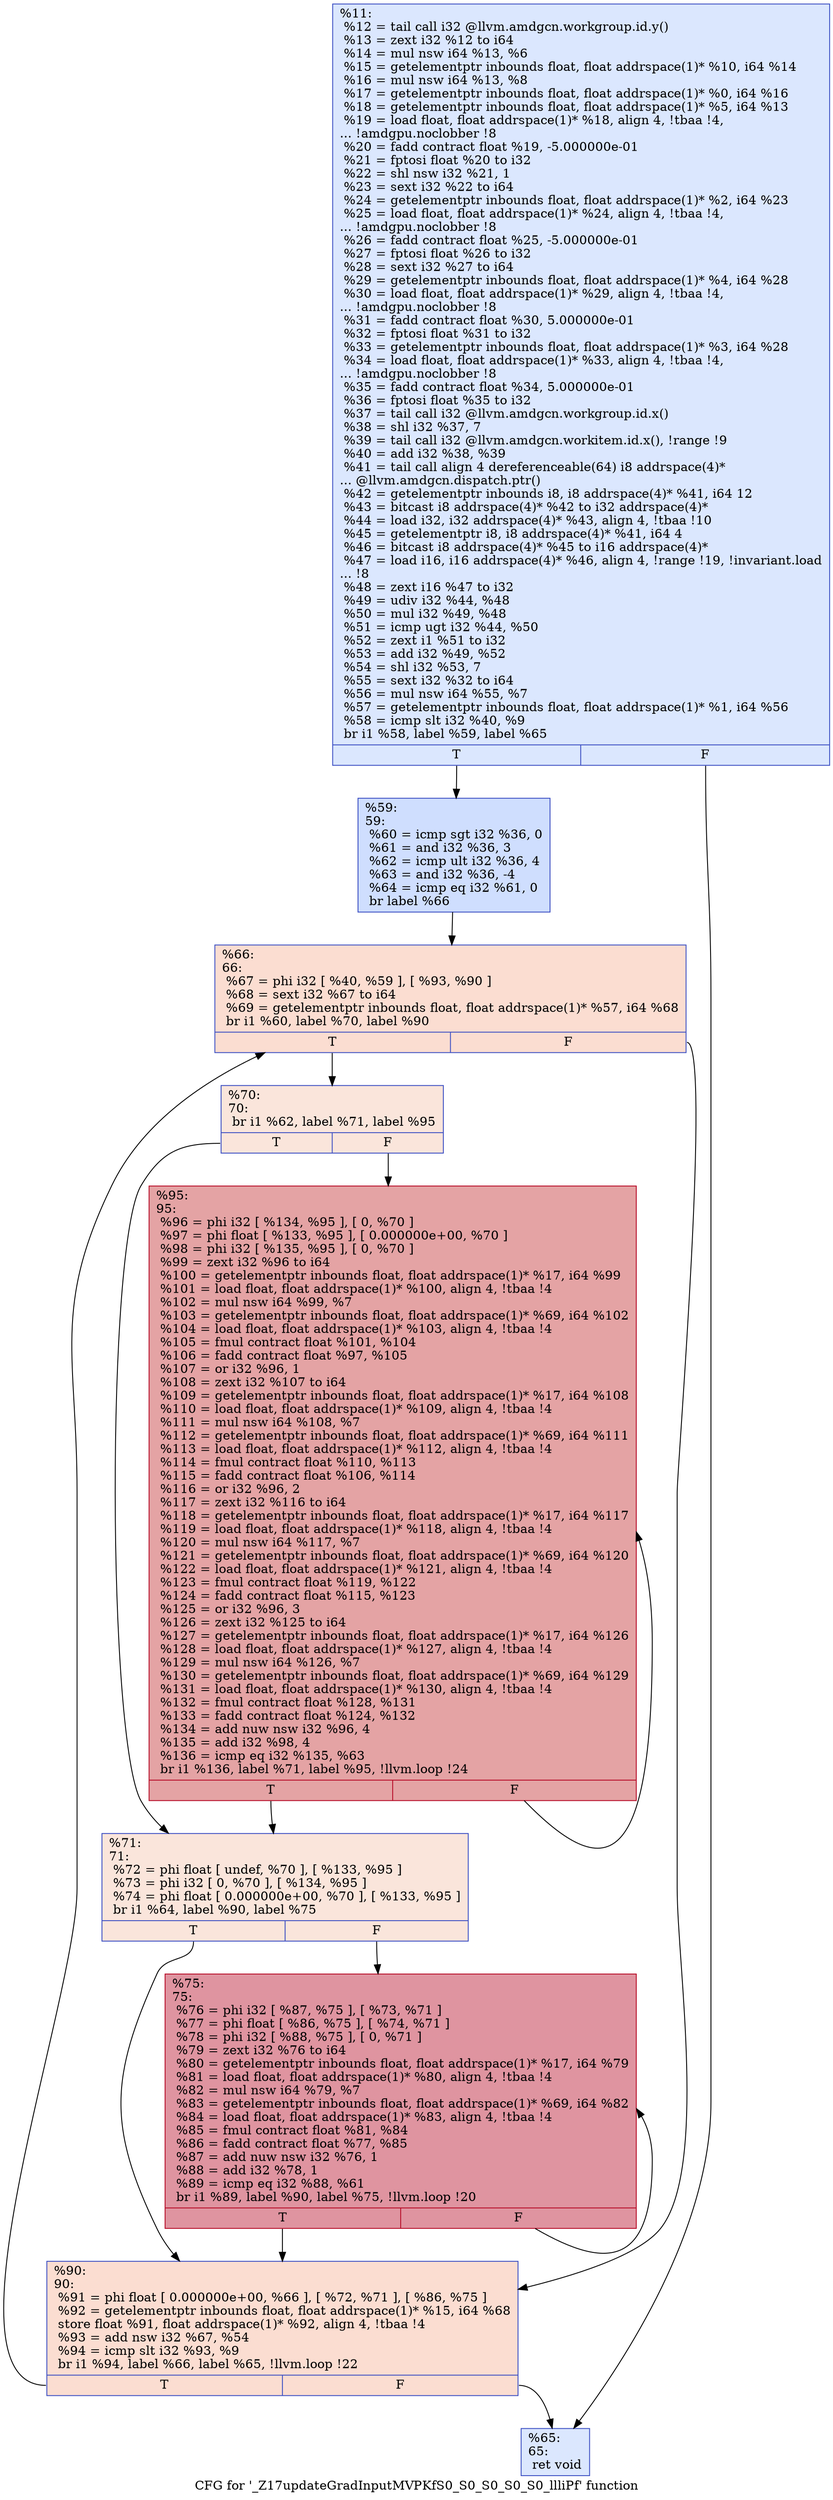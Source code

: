 digraph "CFG for '_Z17updateGradInputMVPKfS0_S0_S0_S0_S0_llliPf' function" {
	label="CFG for '_Z17updateGradInputMVPKfS0_S0_S0_S0_S0_llliPf' function";

	Node0x5a77ed0 [shape=record,color="#3d50c3ff", style=filled, fillcolor="#aec9fc70",label="{%11:\l  %12 = tail call i32 @llvm.amdgcn.workgroup.id.y()\l  %13 = zext i32 %12 to i64\l  %14 = mul nsw i64 %13, %6\l  %15 = getelementptr inbounds float, float addrspace(1)* %10, i64 %14\l  %16 = mul nsw i64 %13, %8\l  %17 = getelementptr inbounds float, float addrspace(1)* %0, i64 %16\l  %18 = getelementptr inbounds float, float addrspace(1)* %5, i64 %13\l  %19 = load float, float addrspace(1)* %18, align 4, !tbaa !4,\l... !amdgpu.noclobber !8\l  %20 = fadd contract float %19, -5.000000e-01\l  %21 = fptosi float %20 to i32\l  %22 = shl nsw i32 %21, 1\l  %23 = sext i32 %22 to i64\l  %24 = getelementptr inbounds float, float addrspace(1)* %2, i64 %23\l  %25 = load float, float addrspace(1)* %24, align 4, !tbaa !4,\l... !amdgpu.noclobber !8\l  %26 = fadd contract float %25, -5.000000e-01\l  %27 = fptosi float %26 to i32\l  %28 = sext i32 %27 to i64\l  %29 = getelementptr inbounds float, float addrspace(1)* %4, i64 %28\l  %30 = load float, float addrspace(1)* %29, align 4, !tbaa !4,\l... !amdgpu.noclobber !8\l  %31 = fadd contract float %30, 5.000000e-01\l  %32 = fptosi float %31 to i32\l  %33 = getelementptr inbounds float, float addrspace(1)* %3, i64 %28\l  %34 = load float, float addrspace(1)* %33, align 4, !tbaa !4,\l... !amdgpu.noclobber !8\l  %35 = fadd contract float %34, 5.000000e-01\l  %36 = fptosi float %35 to i32\l  %37 = tail call i32 @llvm.amdgcn.workgroup.id.x()\l  %38 = shl i32 %37, 7\l  %39 = tail call i32 @llvm.amdgcn.workitem.id.x(), !range !9\l  %40 = add i32 %38, %39\l  %41 = tail call align 4 dereferenceable(64) i8 addrspace(4)*\l... @llvm.amdgcn.dispatch.ptr()\l  %42 = getelementptr inbounds i8, i8 addrspace(4)* %41, i64 12\l  %43 = bitcast i8 addrspace(4)* %42 to i32 addrspace(4)*\l  %44 = load i32, i32 addrspace(4)* %43, align 4, !tbaa !10\l  %45 = getelementptr i8, i8 addrspace(4)* %41, i64 4\l  %46 = bitcast i8 addrspace(4)* %45 to i16 addrspace(4)*\l  %47 = load i16, i16 addrspace(4)* %46, align 4, !range !19, !invariant.load\l... !8\l  %48 = zext i16 %47 to i32\l  %49 = udiv i32 %44, %48\l  %50 = mul i32 %49, %48\l  %51 = icmp ugt i32 %44, %50\l  %52 = zext i1 %51 to i32\l  %53 = add i32 %49, %52\l  %54 = shl i32 %53, 7\l  %55 = sext i32 %32 to i64\l  %56 = mul nsw i64 %55, %7\l  %57 = getelementptr inbounds float, float addrspace(1)* %1, i64 %56\l  %58 = icmp slt i32 %40, %9\l  br i1 %58, label %59, label %65\l|{<s0>T|<s1>F}}"];
	Node0x5a77ed0:s0 -> Node0x5a7db20;
	Node0x5a77ed0:s1 -> Node0x5a7dbb0;
	Node0x5a7db20 [shape=record,color="#3d50c3ff", style=filled, fillcolor="#93b5fe70",label="{%59:\l59:                                               \l  %60 = icmp sgt i32 %36, 0\l  %61 = and i32 %36, 3\l  %62 = icmp ult i32 %36, 4\l  %63 = and i32 %36, -4\l  %64 = icmp eq i32 %61, 0\l  br label %66\l}"];
	Node0x5a7db20 -> Node0x5a7c280;
	Node0x5a7dbb0 [shape=record,color="#3d50c3ff", style=filled, fillcolor="#aec9fc70",label="{%65:\l65:                                               \l  ret void\l}"];
	Node0x5a7c280 [shape=record,color="#3d50c3ff", style=filled, fillcolor="#f7b39670",label="{%66:\l66:                                               \l  %67 = phi i32 [ %40, %59 ], [ %93, %90 ]\l  %68 = sext i32 %67 to i64\l  %69 = getelementptr inbounds float, float addrspace(1)* %57, i64 %68\l  br i1 %60, label %70, label %90\l|{<s0>T|<s1>F}}"];
	Node0x5a7c280:s0 -> Node0x5a7e5a0;
	Node0x5a7c280:s1 -> Node0x5a7c3c0;
	Node0x5a7e5a0 [shape=record,color="#3d50c3ff", style=filled, fillcolor="#f4c5ad70",label="{%70:\l70:                                               \l  br i1 %62, label %71, label %95\l|{<s0>T|<s1>F}}"];
	Node0x5a7e5a0:s0 -> Node0x5a7e6e0;
	Node0x5a7e5a0:s1 -> Node0x5a7e730;
	Node0x5a7e6e0 [shape=record,color="#3d50c3ff", style=filled, fillcolor="#f4c5ad70",label="{%71:\l71:                                               \l  %72 = phi float [ undef, %70 ], [ %133, %95 ]\l  %73 = phi i32 [ 0, %70 ], [ %134, %95 ]\l  %74 = phi float [ 0.000000e+00, %70 ], [ %133, %95 ]\l  br i1 %64, label %90, label %75\l|{<s0>T|<s1>F}}"];
	Node0x5a7e6e0:s0 -> Node0x5a7c3c0;
	Node0x5a7e6e0:s1 -> Node0x5a7ef40;
	Node0x5a7ef40 [shape=record,color="#b70d28ff", style=filled, fillcolor="#b70d2870",label="{%75:\l75:                                               \l  %76 = phi i32 [ %87, %75 ], [ %73, %71 ]\l  %77 = phi float [ %86, %75 ], [ %74, %71 ]\l  %78 = phi i32 [ %88, %75 ], [ 0, %71 ]\l  %79 = zext i32 %76 to i64\l  %80 = getelementptr inbounds float, float addrspace(1)* %17, i64 %79\l  %81 = load float, float addrspace(1)* %80, align 4, !tbaa !4\l  %82 = mul nsw i64 %79, %7\l  %83 = getelementptr inbounds float, float addrspace(1)* %69, i64 %82\l  %84 = load float, float addrspace(1)* %83, align 4, !tbaa !4\l  %85 = fmul contract float %81, %84\l  %86 = fadd contract float %77, %85\l  %87 = add nuw nsw i32 %76, 1\l  %88 = add i32 %78, 1\l  %89 = icmp eq i32 %88, %61\l  br i1 %89, label %90, label %75, !llvm.loop !20\l|{<s0>T|<s1>F}}"];
	Node0x5a7ef40:s0 -> Node0x5a7c3c0;
	Node0x5a7ef40:s1 -> Node0x5a7ef40;
	Node0x5a7c3c0 [shape=record,color="#3d50c3ff", style=filled, fillcolor="#f7b39670",label="{%90:\l90:                                               \l  %91 = phi float [ 0.000000e+00, %66 ], [ %72, %71 ], [ %86, %75 ]\l  %92 = getelementptr inbounds float, float addrspace(1)* %15, i64 %68\l  store float %91, float addrspace(1)* %92, align 4, !tbaa !4\l  %93 = add nsw i32 %67, %54\l  %94 = icmp slt i32 %93, %9\l  br i1 %94, label %66, label %65, !llvm.loop !22\l|{<s0>T|<s1>F}}"];
	Node0x5a7c3c0:s0 -> Node0x5a7c280;
	Node0x5a7c3c0:s1 -> Node0x5a7dbb0;
	Node0x5a7e730 [shape=record,color="#b70d28ff", style=filled, fillcolor="#c32e3170",label="{%95:\l95:                                               \l  %96 = phi i32 [ %134, %95 ], [ 0, %70 ]\l  %97 = phi float [ %133, %95 ], [ 0.000000e+00, %70 ]\l  %98 = phi i32 [ %135, %95 ], [ 0, %70 ]\l  %99 = zext i32 %96 to i64\l  %100 = getelementptr inbounds float, float addrspace(1)* %17, i64 %99\l  %101 = load float, float addrspace(1)* %100, align 4, !tbaa !4\l  %102 = mul nsw i64 %99, %7\l  %103 = getelementptr inbounds float, float addrspace(1)* %69, i64 %102\l  %104 = load float, float addrspace(1)* %103, align 4, !tbaa !4\l  %105 = fmul contract float %101, %104\l  %106 = fadd contract float %97, %105\l  %107 = or i32 %96, 1\l  %108 = zext i32 %107 to i64\l  %109 = getelementptr inbounds float, float addrspace(1)* %17, i64 %108\l  %110 = load float, float addrspace(1)* %109, align 4, !tbaa !4\l  %111 = mul nsw i64 %108, %7\l  %112 = getelementptr inbounds float, float addrspace(1)* %69, i64 %111\l  %113 = load float, float addrspace(1)* %112, align 4, !tbaa !4\l  %114 = fmul contract float %110, %113\l  %115 = fadd contract float %106, %114\l  %116 = or i32 %96, 2\l  %117 = zext i32 %116 to i64\l  %118 = getelementptr inbounds float, float addrspace(1)* %17, i64 %117\l  %119 = load float, float addrspace(1)* %118, align 4, !tbaa !4\l  %120 = mul nsw i64 %117, %7\l  %121 = getelementptr inbounds float, float addrspace(1)* %69, i64 %120\l  %122 = load float, float addrspace(1)* %121, align 4, !tbaa !4\l  %123 = fmul contract float %119, %122\l  %124 = fadd contract float %115, %123\l  %125 = or i32 %96, 3\l  %126 = zext i32 %125 to i64\l  %127 = getelementptr inbounds float, float addrspace(1)* %17, i64 %126\l  %128 = load float, float addrspace(1)* %127, align 4, !tbaa !4\l  %129 = mul nsw i64 %126, %7\l  %130 = getelementptr inbounds float, float addrspace(1)* %69, i64 %129\l  %131 = load float, float addrspace(1)* %130, align 4, !tbaa !4\l  %132 = fmul contract float %128, %131\l  %133 = fadd contract float %124, %132\l  %134 = add nuw nsw i32 %96, 4\l  %135 = add i32 %98, 4\l  %136 = icmp eq i32 %135, %63\l  br i1 %136, label %71, label %95, !llvm.loop !24\l|{<s0>T|<s1>F}}"];
	Node0x5a7e730:s0 -> Node0x5a7e6e0;
	Node0x5a7e730:s1 -> Node0x5a7e730;
}
